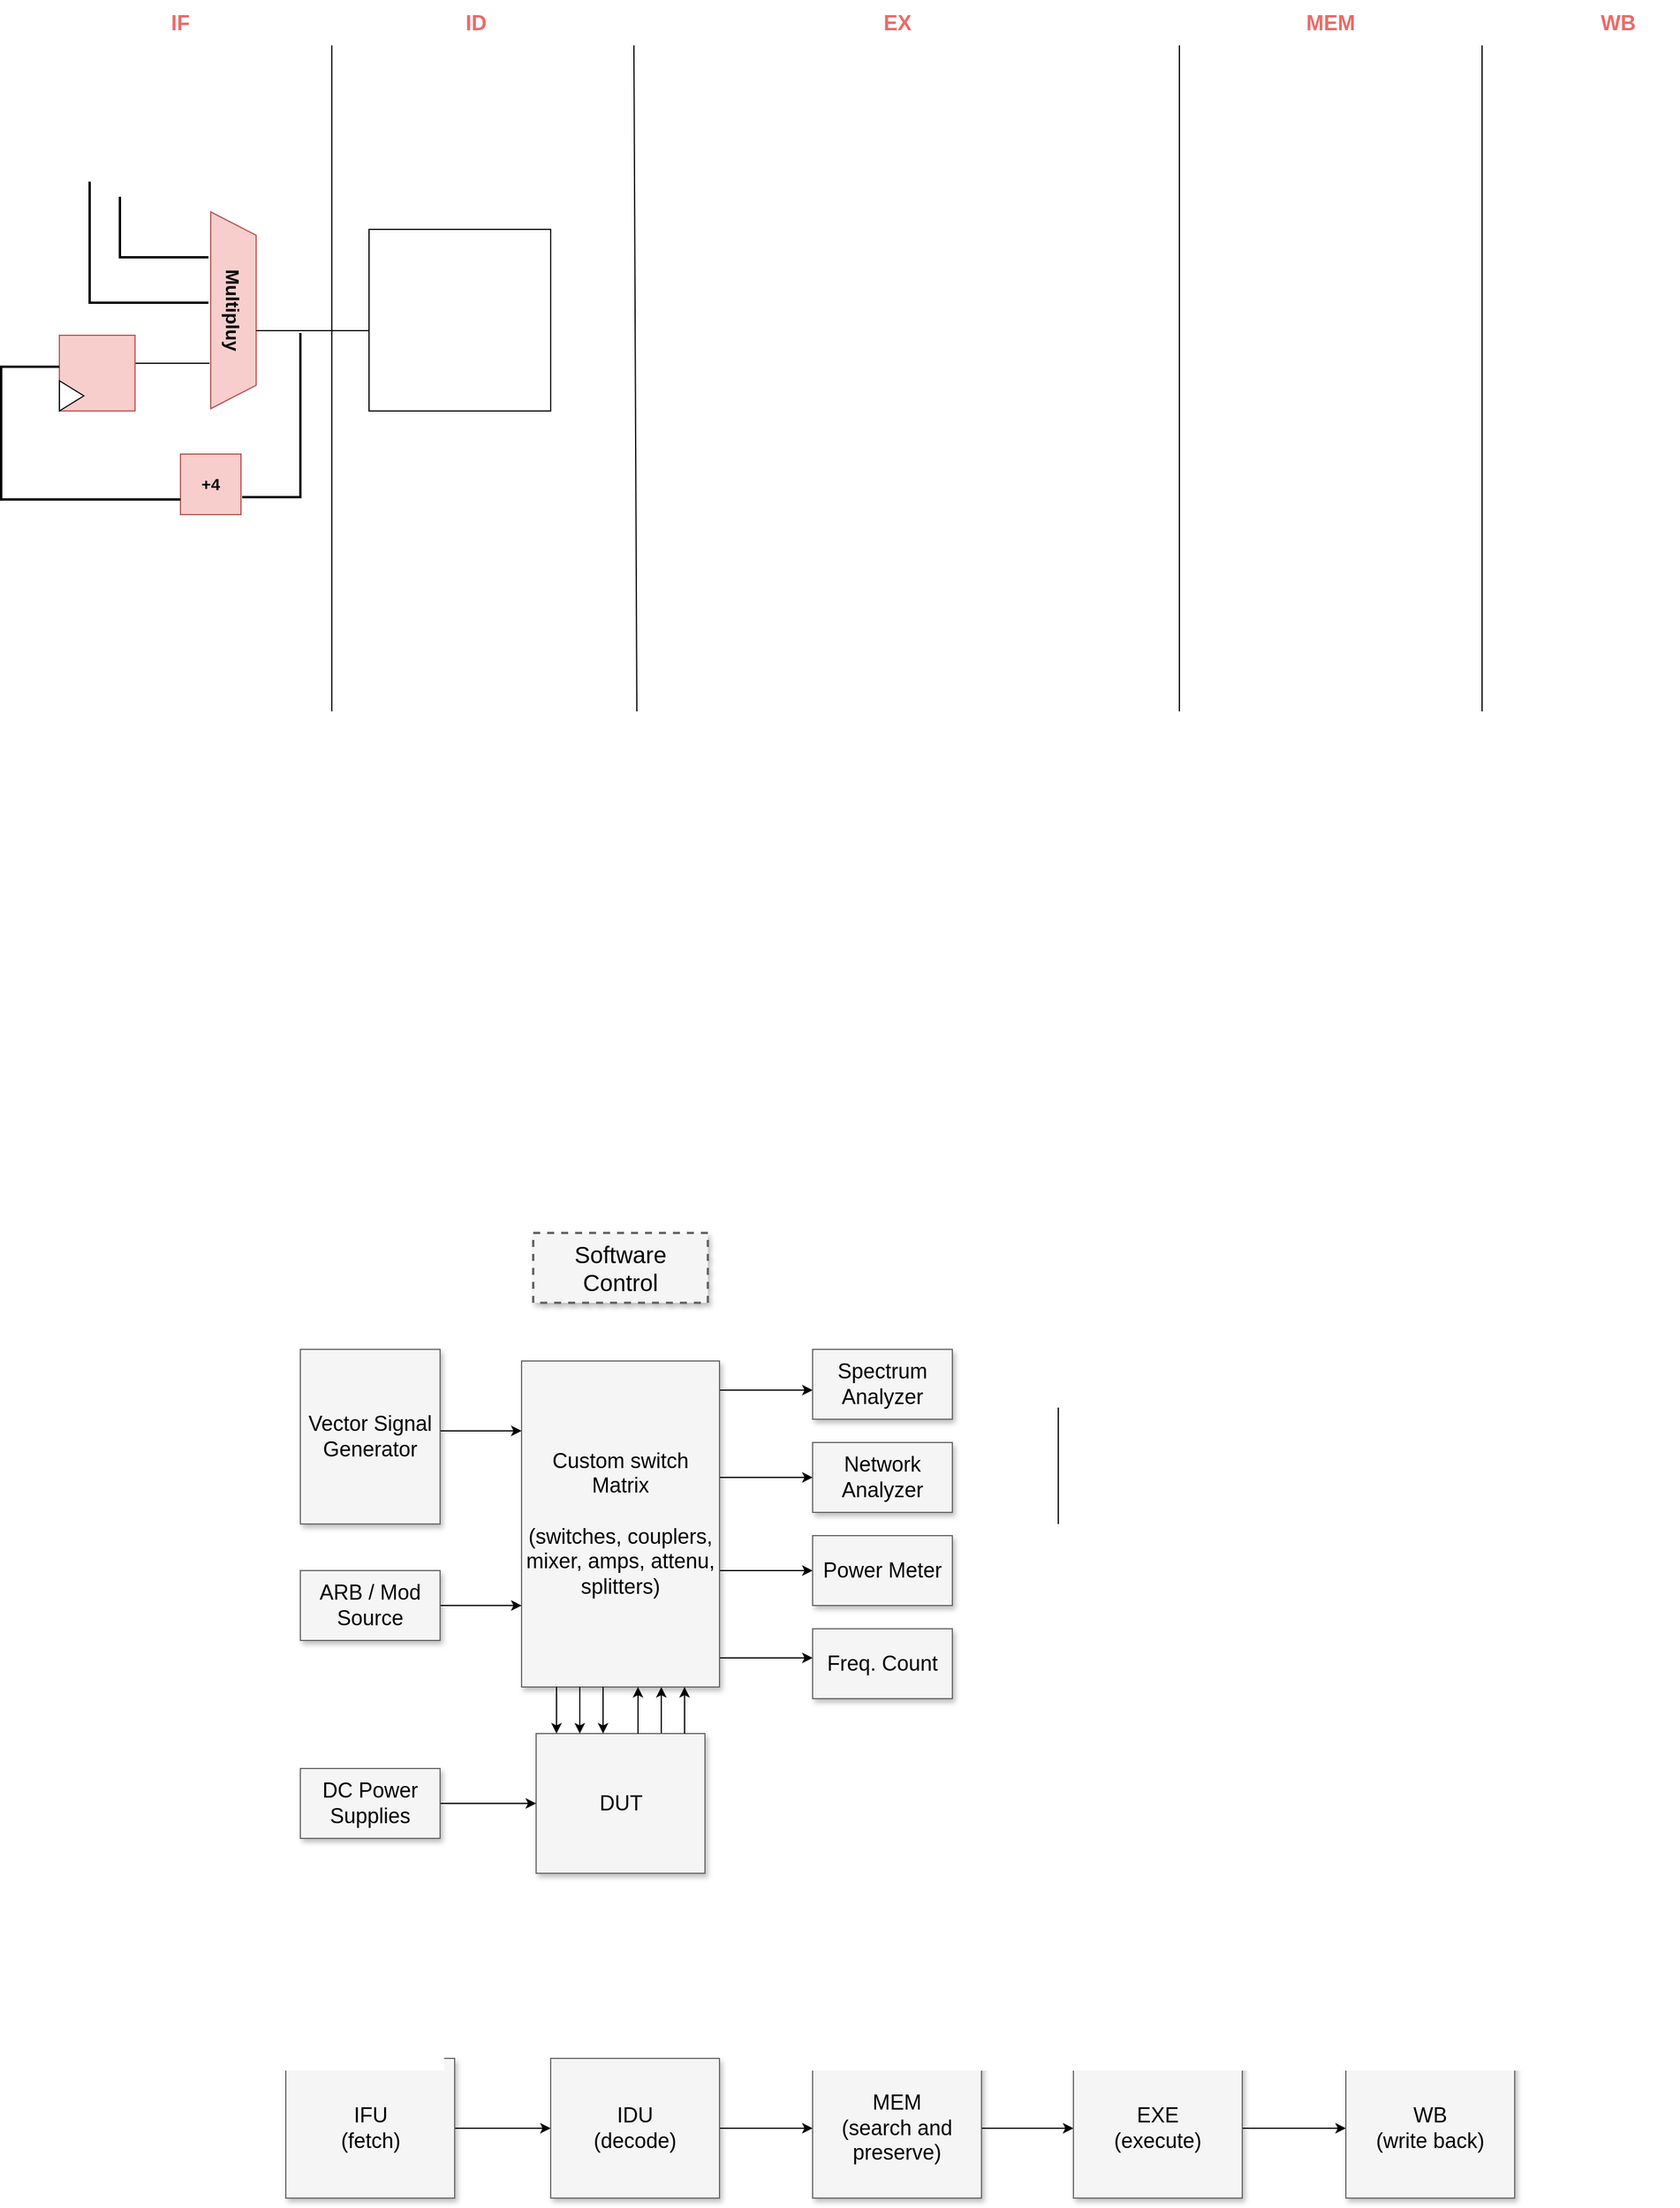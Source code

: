 <mxfile version="24.6.4" type="github">
  <diagram name="Page-1" id="90a13364-a465-7bf4-72fc-28e22215d7a0">
    <mxGraphModel dx="1631" dy="1693" grid="1" gridSize="13" guides="1" tooltips="1" connect="1" arrows="1" fold="1" page="0" pageScale="1.5" pageWidth="1169" pageHeight="826" background="none" math="0" shadow="0">
      <root>
        <mxCell id="0" style=";html=1;" />
        <mxCell id="1" style=";html=1;" parent="0" />
        <mxCell id="3a17f1ce550125da-1" value="Software Control" style="whiteSpace=wrap;html=1;shadow=1;fontSize=20;fillColor=#f5f5f5;strokeColor=#666666;strokeWidth=2;dashed=1;" parent="1" vertex="1">
          <mxGeometry x="797" y="344" width="150" height="60" as="geometry" />
        </mxCell>
        <mxCell id="3a17f1ce550125da-13" style="edgeStyle=elbowEdgeStyle;rounded=0;html=1;startArrow=none;startFill=0;jettySize=auto;orthogonalLoop=1;fontSize=18;elbow=vertical;" parent="1" source="3a17f1ce550125da-2" target="3a17f1ce550125da-4" edge="1">
          <mxGeometry relative="1" as="geometry" />
        </mxCell>
        <mxCell id="3a17f1ce550125da-14" style="edgeStyle=elbowEdgeStyle;rounded=0;html=1;startArrow=none;startFill=0;jettySize=auto;orthogonalLoop=1;fontSize=18;elbow=vertical;" parent="1" source="3a17f1ce550125da-2" target="3a17f1ce550125da-5" edge="1">
          <mxGeometry relative="1" as="geometry" />
        </mxCell>
        <mxCell id="3a17f1ce550125da-15" style="edgeStyle=elbowEdgeStyle;rounded=0;html=1;startArrow=none;startFill=0;jettySize=auto;orthogonalLoop=1;fontSize=18;elbow=vertical;" parent="1" source="3a17f1ce550125da-2" target="3a17f1ce550125da-6" edge="1">
          <mxGeometry relative="1" as="geometry" />
        </mxCell>
        <mxCell id="3a17f1ce550125da-16" style="edgeStyle=elbowEdgeStyle;rounded=0;html=1;startArrow=none;startFill=0;jettySize=auto;orthogonalLoop=1;fontSize=18;elbow=vertical;" parent="1" source="3a17f1ce550125da-2" target="3a17f1ce550125da-7" edge="1">
          <mxGeometry relative="1" as="geometry" />
        </mxCell>
        <mxCell id="3a17f1ce550125da-17" style="edgeStyle=elbowEdgeStyle;rounded=0;html=1;startArrow=none;startFill=0;jettySize=auto;orthogonalLoop=1;fontSize=18;" parent="1" source="3a17f1ce550125da-10" target="3a17f1ce550125da-2" edge="1">
          <mxGeometry relative="1" as="geometry">
            <Array as="points">
              <mxPoint x="907" y="754" />
            </Array>
          </mxGeometry>
        </mxCell>
        <mxCell id="3a17f1ce550125da-2" value="Custom switch Matrix&lt;div&gt;&lt;br&gt;&lt;/div&gt;&lt;div&gt;(switches, couplers, mixer, amps, attenu, splitters)&lt;/div&gt;" style="whiteSpace=wrap;html=1;shadow=1;fontSize=18;fillColor=#f5f5f5;strokeColor=#666666;" parent="1" vertex="1">
          <mxGeometry x="787" y="454" width="170" height="280" as="geometry" />
        </mxCell>
        <mxCell id="3a17f1ce550125da-4" value="Spectrum Analyzer" style="whiteSpace=wrap;html=1;shadow=1;fontSize=18;fillColor=#f5f5f5;strokeColor=#666666;" parent="1" vertex="1">
          <mxGeometry x="1037" y="444" width="120" height="60" as="geometry" />
        </mxCell>
        <mxCell id="3a17f1ce550125da-5" value="Network Analyzer" style="whiteSpace=wrap;html=1;shadow=1;fontSize=18;fillColor=#f5f5f5;strokeColor=#666666;" parent="1" vertex="1">
          <mxGeometry x="1037" y="524" width="120" height="60" as="geometry" />
        </mxCell>
        <mxCell id="3a17f1ce550125da-6" value="Power Meter" style="whiteSpace=wrap;html=1;shadow=1;fontSize=18;fillColor=#f5f5f5;strokeColor=#666666;" parent="1" vertex="1">
          <mxGeometry x="1037" y="604" width="120" height="60" as="geometry" />
        </mxCell>
        <mxCell id="3a17f1ce550125da-7" value="Freq. Count" style="whiteSpace=wrap;html=1;shadow=1;fontSize=18;fillColor=#f5f5f5;strokeColor=#666666;" parent="1" vertex="1">
          <mxGeometry x="1037" y="684" width="120" height="60" as="geometry" />
        </mxCell>
        <mxCell id="3a17f1ce550125da-20" style="edgeStyle=elbowEdgeStyle;rounded=0;html=1;startArrow=none;startFill=0;jettySize=auto;orthogonalLoop=1;fontSize=18;elbow=vertical;" parent="1" source="3a17f1ce550125da-8" target="3a17f1ce550125da-2" edge="1">
          <mxGeometry relative="1" as="geometry">
            <Array as="points">
              <mxPoint x="757" y="514" />
            </Array>
          </mxGeometry>
        </mxCell>
        <mxCell id="3a17f1ce550125da-8" value="Vector Signal Generator" style="whiteSpace=wrap;html=1;shadow=1;fontSize=18;fillColor=#f5f5f5;strokeColor=#666666;" parent="1" vertex="1">
          <mxGeometry x="597" y="444" width="120" height="150" as="geometry" />
        </mxCell>
        <mxCell id="3a17f1ce550125da-21" style="edgeStyle=elbowEdgeStyle;rounded=0;html=1;startArrow=none;startFill=0;jettySize=auto;orthogonalLoop=1;fontSize=18;elbow=vertical;" parent="1" source="3a17f1ce550125da-9" target="3a17f1ce550125da-2" edge="1">
          <mxGeometry relative="1" as="geometry" />
        </mxCell>
        <mxCell id="3a17f1ce550125da-9" value="ARB / Mod Source" style="whiteSpace=wrap;html=1;shadow=1;fontSize=18;fillColor=#f5f5f5;strokeColor=#666666;" parent="1" vertex="1">
          <mxGeometry x="597" y="634" width="120" height="60" as="geometry" />
        </mxCell>
        <mxCell id="3a17f1ce550125da-10" value="DUT" style="whiteSpace=wrap;html=1;shadow=1;fontSize=18;fillColor=#f5f5f5;strokeColor=#666666;" parent="1" vertex="1">
          <mxGeometry x="799.5" y="774" width="145" height="120" as="geometry" />
        </mxCell>
        <mxCell id="3a17f1ce550125da-18" style="edgeStyle=elbowEdgeStyle;rounded=0;html=1;startArrow=none;startFill=0;jettySize=auto;orthogonalLoop=1;fontSize=18;elbow=vertical;" parent="1" source="3a17f1ce550125da-11" target="3a17f1ce550125da-10" edge="1">
          <mxGeometry relative="1" as="geometry" />
        </mxCell>
        <mxCell id="3a17f1ce550125da-11" value="DC Power Supplies" style="whiteSpace=wrap;html=1;shadow=1;fontSize=18;fillColor=#f5f5f5;strokeColor=#666666;" parent="1" vertex="1">
          <mxGeometry x="597" y="804" width="120" height="60" as="geometry" />
        </mxCell>
        <mxCell id="3a17f1ce550125da-22" style="edgeStyle=elbowEdgeStyle;rounded=0;html=1;startArrow=none;startFill=0;jettySize=auto;orthogonalLoop=1;fontSize=18;" parent="1" source="3a17f1ce550125da-10" target="3a17f1ce550125da-2" edge="1">
          <mxGeometry relative="1" as="geometry">
            <mxPoint x="937" y="784" as="sourcePoint" />
            <mxPoint x="937" y="744" as="targetPoint" />
            <Array as="points">
              <mxPoint x="927" y="754" />
              <mxPoint x="907" y="754" />
            </Array>
          </mxGeometry>
        </mxCell>
        <mxCell id="3a17f1ce550125da-23" style="edgeStyle=elbowEdgeStyle;rounded=0;html=1;startArrow=none;startFill=0;jettySize=auto;orthogonalLoop=1;fontSize=18;" parent="1" edge="1">
          <mxGeometry relative="1" as="geometry">
            <mxPoint x="887" y="774" as="sourcePoint" />
            <mxPoint x="887" y="734" as="targetPoint" />
            <Array as="points">
              <mxPoint x="887" y="754" />
              <mxPoint x="887" y="754" />
            </Array>
          </mxGeometry>
        </mxCell>
        <mxCell id="3a17f1ce550125da-24" style="edgeStyle=elbowEdgeStyle;rounded=0;html=1;startArrow=none;startFill=0;jettySize=auto;orthogonalLoop=1;fontSize=18;" parent="1" edge="1">
          <mxGeometry relative="1" as="geometry">
            <mxPoint x="857" y="734" as="sourcePoint" />
            <mxPoint x="857" y="774" as="targetPoint" />
            <Array as="points">
              <mxPoint x="857" y="754" />
              <mxPoint x="887" y="764" />
            </Array>
          </mxGeometry>
        </mxCell>
        <mxCell id="3a17f1ce550125da-25" style="edgeStyle=elbowEdgeStyle;rounded=0;html=1;startArrow=none;startFill=0;jettySize=auto;orthogonalLoop=1;fontSize=18;" parent="1" edge="1">
          <mxGeometry relative="1" as="geometry">
            <mxPoint x="837" y="734" as="sourcePoint" />
            <mxPoint x="837" y="774" as="targetPoint" />
            <Array as="points">
              <mxPoint x="837" y="754" />
              <mxPoint x="867" y="764" />
            </Array>
          </mxGeometry>
        </mxCell>
        <mxCell id="3a17f1ce550125da-26" style="edgeStyle=elbowEdgeStyle;rounded=0;html=1;startArrow=none;startFill=0;jettySize=auto;orthogonalLoop=1;fontSize=18;" parent="1" edge="1">
          <mxGeometry relative="1" as="geometry">
            <mxPoint x="817" y="734" as="sourcePoint" />
            <mxPoint x="817" y="774" as="targetPoint" />
            <Array as="points">
              <mxPoint x="817" y="754" />
              <mxPoint x="847" y="764" />
            </Array>
          </mxGeometry>
        </mxCell>
        <mxCell id="TOEXqHApflu-hWh2hMGy-6" style="edgeStyle=orthogonalEdgeStyle;rounded=0;orthogonalLoop=1;jettySize=auto;html=1;entryX=0;entryY=0.5;entryDx=0;entryDy=0;" edge="1" parent="1" source="TOEXqHApflu-hWh2hMGy-1" target="TOEXqHApflu-hWh2hMGy-2">
          <mxGeometry relative="1" as="geometry" />
        </mxCell>
        <mxCell id="TOEXqHApflu-hWh2hMGy-1" value="IFU&lt;div&gt;(fetch)&lt;/div&gt;" style="whiteSpace=wrap;html=1;shadow=1;fontSize=18;fillColor=#f5f5f5;strokeColor=#666666;" vertex="1" parent="1">
          <mxGeometry x="584.5" y="1053" width="145" height="120" as="geometry" />
        </mxCell>
        <mxCell id="TOEXqHApflu-hWh2hMGy-7" style="edgeStyle=orthogonalEdgeStyle;rounded=0;orthogonalLoop=1;jettySize=auto;html=1;entryX=0;entryY=0.5;entryDx=0;entryDy=0;" edge="1" parent="1" source="TOEXqHApflu-hWh2hMGy-2" target="TOEXqHApflu-hWh2hMGy-3">
          <mxGeometry relative="1" as="geometry" />
        </mxCell>
        <mxCell id="TOEXqHApflu-hWh2hMGy-2" value="IDU&lt;div&gt;(decode)&lt;/div&gt;" style="whiteSpace=wrap;html=1;shadow=1;fontSize=18;fillColor=#f5f5f5;strokeColor=#666666;" vertex="1" parent="1">
          <mxGeometry x="812" y="1053" width="145" height="120" as="geometry" />
        </mxCell>
        <mxCell id="TOEXqHApflu-hWh2hMGy-8" style="edgeStyle=orthogonalEdgeStyle;rounded=0;orthogonalLoop=1;jettySize=auto;html=1;entryX=0;entryY=0.5;entryDx=0;entryDy=0;" edge="1" parent="1" source="TOEXqHApflu-hWh2hMGy-3" target="TOEXqHApflu-hWh2hMGy-4">
          <mxGeometry relative="1" as="geometry" />
        </mxCell>
        <mxCell id="TOEXqHApflu-hWh2hMGy-3" value="MEM&lt;div&gt;(search and preserve)&lt;/div&gt;" style="whiteSpace=wrap;html=1;shadow=1;fontSize=18;fillColor=#f5f5f5;strokeColor=#666666;" vertex="1" parent="1">
          <mxGeometry x="1037" y="1053" width="145" height="120" as="geometry" />
        </mxCell>
        <mxCell id="TOEXqHApflu-hWh2hMGy-9" style="edgeStyle=orthogonalEdgeStyle;rounded=0;orthogonalLoop=1;jettySize=auto;html=1;" edge="1" parent="1" source="TOEXqHApflu-hWh2hMGy-4" target="TOEXqHApflu-hWh2hMGy-5">
          <mxGeometry relative="1" as="geometry" />
        </mxCell>
        <mxCell id="TOEXqHApflu-hWh2hMGy-4" value="EXE&lt;div&gt;(execute)&lt;/div&gt;" style="whiteSpace=wrap;html=1;shadow=1;fontSize=18;fillColor=#f5f5f5;strokeColor=#666666;" vertex="1" parent="1">
          <mxGeometry x="1261" y="1053" width="145" height="120" as="geometry" />
        </mxCell>
        <mxCell id="TOEXqHApflu-hWh2hMGy-5" value="WB&lt;div&gt;(write back)&lt;/div&gt;" style="whiteSpace=wrap;html=1;shadow=1;fontSize=18;fillColor=#f5f5f5;strokeColor=#666666;" vertex="1" parent="1">
          <mxGeometry x="1495" y="1053" width="145" height="120" as="geometry" />
        </mxCell>
        <mxCell id="TOEXqHApflu-hWh2hMGy-10" value="" style="endArrow=none;html=1;rounded=0;" edge="1" parent="1">
          <mxGeometry width="50" height="50" relative="1" as="geometry">
            <mxPoint x="1248" y="594" as="sourcePoint" />
            <mxPoint x="1248" y="494" as="targetPoint" />
          </mxGeometry>
        </mxCell>
        <mxCell id="TOEXqHApflu-hWh2hMGy-11" value="" style="endArrow=none;html=1;rounded=0;" edge="1" parent="1">
          <mxGeometry width="50" height="50" relative="1" as="geometry">
            <mxPoint x="624" y="-104" as="sourcePoint" />
            <mxPoint x="624" y="-676" as="targetPoint" />
          </mxGeometry>
        </mxCell>
        <mxCell id="TOEXqHApflu-hWh2hMGy-12" value="" style="endArrow=none;html=1;rounded=0;" edge="1" parent="1">
          <mxGeometry width="50" height="50" relative="1" as="geometry">
            <mxPoint x="1352" y="-104" as="sourcePoint" />
            <mxPoint x="1352" y="-676" as="targetPoint" />
          </mxGeometry>
        </mxCell>
        <mxCell id="TOEXqHApflu-hWh2hMGy-13" value="" style="endArrow=none;html=1;rounded=0;" edge="1" parent="1">
          <mxGeometry width="50" height="50" relative="1" as="geometry">
            <mxPoint x="886" y="-104" as="sourcePoint" />
            <mxPoint x="883.5" y="-676" as="targetPoint" />
          </mxGeometry>
        </mxCell>
        <mxCell id="TOEXqHApflu-hWh2hMGy-14" value="" style="endArrow=none;html=1;rounded=0;" edge="1" parent="1">
          <mxGeometry width="50" height="50" relative="1" as="geometry">
            <mxPoint x="1612" y="-104" as="sourcePoint" />
            <mxPoint x="1612" y="-676" as="targetPoint" />
          </mxGeometry>
        </mxCell>
        <mxCell id="TOEXqHApflu-hWh2hMGy-15" value="&lt;font color=&quot;#ea6b66&quot; style=&quot;font-size: 18px;&quot;&gt;&lt;b style=&quot;&quot;&gt;IF&lt;/b&gt;&lt;/font&gt;" style="text;strokeColor=none;align=center;fillColor=none;html=1;verticalAlign=middle;whiteSpace=wrap;rounded=0;" vertex="1" parent="1">
          <mxGeometry x="442" y="-715" width="104" height="39" as="geometry" />
        </mxCell>
        <mxCell id="TOEXqHApflu-hWh2hMGy-16" value="&lt;font color=&quot;#ea6b66&quot;&gt;&lt;span style=&quot;font-size: 18px;&quot;&gt;&lt;b&gt;ID&lt;/b&gt;&lt;/span&gt;&lt;/font&gt;" style="text;strokeColor=none;align=center;fillColor=none;html=1;verticalAlign=middle;whiteSpace=wrap;rounded=0;" vertex="1" parent="1">
          <mxGeometry x="695.5" y="-715" width="104" height="39" as="geometry" />
        </mxCell>
        <mxCell id="TOEXqHApflu-hWh2hMGy-17" value="&lt;font color=&quot;#ea6b66&quot; style=&quot;font-size: 18px;&quot;&gt;&lt;b style=&quot;&quot;&gt;EX&lt;/b&gt;&lt;/font&gt;" style="text;strokeColor=none;align=center;fillColor=none;html=1;verticalAlign=middle;whiteSpace=wrap;rounded=0;" vertex="1" parent="1">
          <mxGeometry x="1057.5" y="-715" width="104" height="39" as="geometry" />
        </mxCell>
        <mxCell id="TOEXqHApflu-hWh2hMGy-18" value="&lt;font color=&quot;#ea6b66&quot;&gt;&lt;span style=&quot;font-size: 18px;&quot;&gt;&lt;b&gt;MEM&lt;/b&gt;&lt;/span&gt;&lt;/font&gt;" style="text;strokeColor=none;align=center;fillColor=none;html=1;verticalAlign=middle;whiteSpace=wrap;rounded=0;" vertex="1" parent="1">
          <mxGeometry x="1430" y="-715" width="104" height="39" as="geometry" />
        </mxCell>
        <mxCell id="TOEXqHApflu-hWh2hMGy-19" value="&lt;font color=&quot;#ea6b66&quot; style=&quot;font-size: 18px;&quot;&gt;&lt;b style=&quot;&quot;&gt;WB&lt;/b&gt;&lt;/font&gt;" style="text;strokeColor=none;align=center;fillColor=none;html=1;verticalAlign=middle;whiteSpace=wrap;rounded=0;" vertex="1" parent="1">
          <mxGeometry x="1677" y="-715" width="104" height="39" as="geometry" />
        </mxCell>
        <mxCell id="TOEXqHApflu-hWh2hMGy-20" value="&lt;b&gt;&lt;font style=&quot;font-size: 16px;&quot;&gt;Multipluy&lt;/font&gt;&lt;/b&gt;" style="shape=trapezoid;perimeter=trapezoidPerimeter;whiteSpace=wrap;html=1;fixedSize=1;rotation=90;fillColor=#f8cecc;strokeColor=#b85450;" vertex="1" parent="1">
          <mxGeometry x="455" y="-468" width="169" height="39" as="geometry" />
        </mxCell>
        <mxCell id="TOEXqHApflu-hWh2hMGy-23" value="" style="endArrow=none;html=1;rounded=0;strokeWidth=2;" edge="1" parent="1">
          <mxGeometry width="50" height="50" relative="1" as="geometry">
            <mxPoint x="442" y="-546" as="sourcePoint" />
            <mxPoint x="518" y="-494" as="targetPoint" />
            <Array as="points">
              <mxPoint x="442" y="-494" />
            </Array>
          </mxGeometry>
        </mxCell>
        <mxCell id="TOEXqHApflu-hWh2hMGy-25" value="&lt;font style=&quot;font-size: 14px;&quot;&gt;&lt;b&gt;+4&lt;/b&gt;&lt;/font&gt;" style="whiteSpace=wrap;html=1;aspect=fixed;fillColor=#f8cecc;strokeColor=#b85450;" vertex="1" parent="1">
          <mxGeometry x="494" y="-325" width="52" height="52" as="geometry" />
        </mxCell>
        <mxCell id="TOEXqHApflu-hWh2hMGy-26" value="" style="endArrow=none;html=1;rounded=0;strokeWidth=2;" edge="1" parent="1">
          <mxGeometry width="50" height="50" relative="1" as="geometry">
            <mxPoint x="416" y="-559" as="sourcePoint" />
            <mxPoint x="518" y="-455" as="targetPoint" />
            <Array as="points">
              <mxPoint x="416" y="-455" />
            </Array>
          </mxGeometry>
        </mxCell>
        <mxCell id="TOEXqHApflu-hWh2hMGy-27" value="" style="endArrow=none;html=1;rounded=0;" edge="1" parent="1">
          <mxGeometry width="50" height="50" relative="1" as="geometry">
            <mxPoint x="455" y="-403" as="sourcePoint" />
            <mxPoint x="519" y="-403" as="targetPoint" />
          </mxGeometry>
        </mxCell>
        <mxCell id="TOEXqHApflu-hWh2hMGy-28" value="" style="whiteSpace=wrap;html=1;aspect=fixed;fillColor=#f8cecc;strokeColor=#b85450;" vertex="1" parent="1">
          <mxGeometry x="390" y="-427" width="65" height="65" as="geometry" />
        </mxCell>
        <mxCell id="TOEXqHApflu-hWh2hMGy-29" value="" style="triangle;whiteSpace=wrap;html=1;" vertex="1" parent="1">
          <mxGeometry x="390" y="-388" width="21" height="26" as="geometry" />
        </mxCell>
        <mxCell id="TOEXqHApflu-hWh2hMGy-32" value="" style="endArrow=none;html=1;rounded=0;exitX=0;exitY=0.75;exitDx=0;exitDy=0;strokeWidth=2;" edge="1" parent="1" source="TOEXqHApflu-hWh2hMGy-25">
          <mxGeometry width="50" height="50" relative="1" as="geometry">
            <mxPoint x="481" y="-286" as="sourcePoint" />
            <mxPoint x="390" y="-400" as="targetPoint" />
            <Array as="points">
              <mxPoint x="340" y="-286" />
              <mxPoint x="340" y="-400" />
            </Array>
          </mxGeometry>
        </mxCell>
        <mxCell id="TOEXqHApflu-hWh2hMGy-34" value="" style="endArrow=none;html=1;rounded=0;strokeWidth=2;" edge="1" parent="1">
          <mxGeometry width="50" height="50" relative="1" as="geometry">
            <mxPoint x="547" y="-288" as="sourcePoint" />
            <mxPoint x="597" y="-429" as="targetPoint" />
            <Array as="points">
              <mxPoint x="597" y="-288" />
            </Array>
          </mxGeometry>
        </mxCell>
        <mxCell id="TOEXqHApflu-hWh2hMGy-36" value="" style="endArrow=none;html=1;rounded=0;" edge="1" parent="1">
          <mxGeometry width="50" height="50" relative="1" as="geometry">
            <mxPoint x="559" y="-431" as="sourcePoint" />
            <mxPoint x="663" y="-431" as="targetPoint" />
          </mxGeometry>
        </mxCell>
        <mxCell id="TOEXqHApflu-hWh2hMGy-37" value="" style="whiteSpace=wrap;html=1;aspect=fixed;" vertex="1" parent="1">
          <mxGeometry x="656" y="-518" width="156" height="156" as="geometry" />
        </mxCell>
      </root>
    </mxGraphModel>
  </diagram>
</mxfile>
